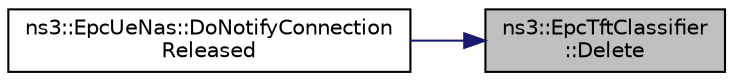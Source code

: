 digraph "ns3::EpcTftClassifier::Delete"
{
 // LATEX_PDF_SIZE
  edge [fontname="Helvetica",fontsize="10",labelfontname="Helvetica",labelfontsize="10"];
  node [fontname="Helvetica",fontsize="10",shape=record];
  rankdir="RL";
  Node1 [label="ns3::EpcTftClassifier\l::Delete",height=0.2,width=0.4,color="black", fillcolor="grey75", style="filled", fontcolor="black",tooltip="delete an existing TFT from the classifier"];
  Node1 -> Node2 [dir="back",color="midnightblue",fontsize="10",style="solid",fontname="Helvetica"];
  Node2 [label="ns3::EpcUeNas::DoNotifyConnection\lReleased",height=0.2,width=0.4,color="black", fillcolor="white", style="filled",URL="$classns3_1_1_epc_ue_nas.html#aada1dcf7061f77a4f337f56b576e3a7d",tooltip="Notify connection released."];
}
